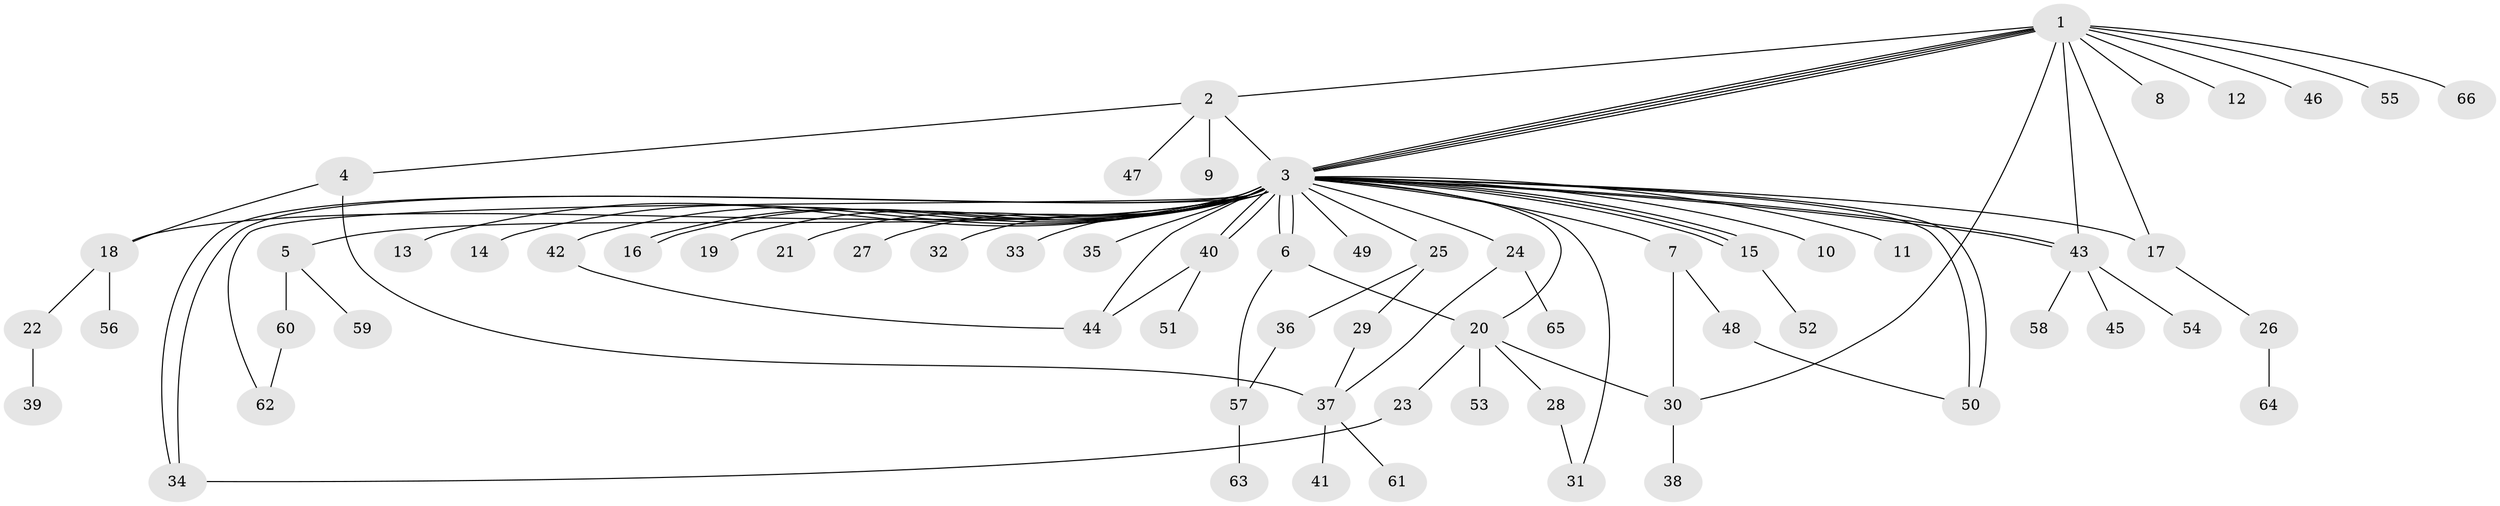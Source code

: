 // Generated by graph-tools (version 1.1) at 2025/47/03/09/25 04:47:17]
// undirected, 66 vertices, 92 edges
graph export_dot {
graph [start="1"]
  node [color=gray90,style=filled];
  1;
  2;
  3;
  4;
  5;
  6;
  7;
  8;
  9;
  10;
  11;
  12;
  13;
  14;
  15;
  16;
  17;
  18;
  19;
  20;
  21;
  22;
  23;
  24;
  25;
  26;
  27;
  28;
  29;
  30;
  31;
  32;
  33;
  34;
  35;
  36;
  37;
  38;
  39;
  40;
  41;
  42;
  43;
  44;
  45;
  46;
  47;
  48;
  49;
  50;
  51;
  52;
  53;
  54;
  55;
  56;
  57;
  58;
  59;
  60;
  61;
  62;
  63;
  64;
  65;
  66;
  1 -- 2;
  1 -- 3;
  1 -- 3;
  1 -- 3;
  1 -- 3;
  1 -- 8;
  1 -- 12;
  1 -- 17;
  1 -- 30;
  1 -- 43;
  1 -- 46;
  1 -- 55;
  1 -- 66;
  2 -- 3;
  2 -- 4;
  2 -- 9;
  2 -- 47;
  3 -- 5;
  3 -- 6;
  3 -- 6;
  3 -- 7;
  3 -- 10;
  3 -- 11;
  3 -- 13;
  3 -- 14;
  3 -- 15;
  3 -- 15;
  3 -- 15;
  3 -- 16;
  3 -- 16;
  3 -- 17;
  3 -- 18;
  3 -- 19;
  3 -- 20;
  3 -- 21;
  3 -- 24;
  3 -- 25;
  3 -- 27;
  3 -- 31;
  3 -- 32;
  3 -- 33;
  3 -- 34;
  3 -- 34;
  3 -- 35;
  3 -- 40;
  3 -- 40;
  3 -- 42;
  3 -- 43;
  3 -- 43;
  3 -- 44;
  3 -- 49;
  3 -- 50;
  3 -- 50;
  3 -- 62;
  4 -- 18;
  4 -- 37;
  5 -- 59;
  5 -- 60;
  6 -- 20;
  6 -- 57;
  7 -- 30;
  7 -- 48;
  15 -- 52;
  17 -- 26;
  18 -- 22;
  18 -- 56;
  20 -- 23;
  20 -- 28;
  20 -- 30;
  20 -- 53;
  22 -- 39;
  23 -- 34;
  24 -- 37;
  24 -- 65;
  25 -- 29;
  25 -- 36;
  26 -- 64;
  28 -- 31;
  29 -- 37;
  30 -- 38;
  36 -- 57;
  37 -- 41;
  37 -- 61;
  40 -- 44;
  40 -- 51;
  42 -- 44;
  43 -- 45;
  43 -- 54;
  43 -- 58;
  48 -- 50;
  57 -- 63;
  60 -- 62;
}
